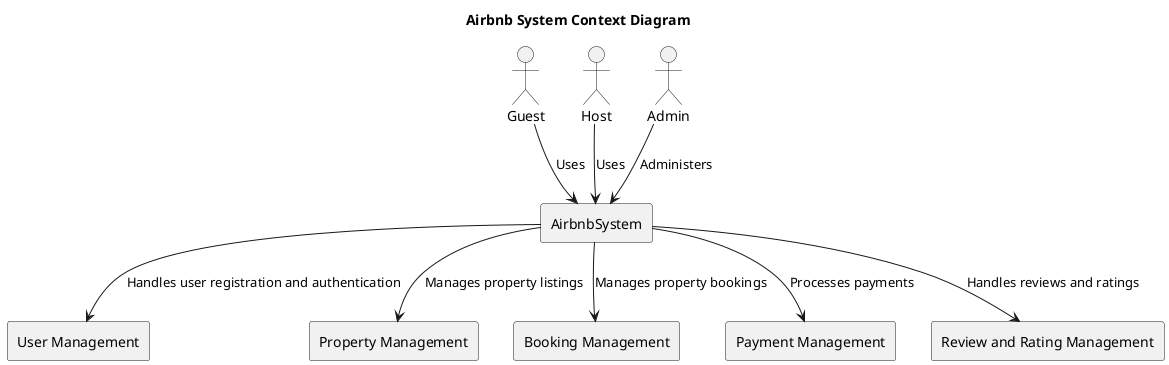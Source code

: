 @startuml
title Airbnb System Context Diagram

actor Guest
actor Host
actor Admin
rectangle AirbnbSystem

Guest --> AirbnbSystem : Uses
Host --> AirbnbSystem : Uses
Admin --> AirbnbSystem : Administers

rectangle "User Management" {
  AirbnbSystem --> "User Management" : Handles user registration and authentication
}

rectangle "Property Management" {
  AirbnbSystem --> "Property Management" : Manages property listings
}

rectangle "Booking Management" {
  AirbnbSystem --> "Booking Management" : Manages property bookings
}

rectangle "Payment Management" {
  AirbnbSystem --> "Payment Management" : Processes payments
}

rectangle "Review and Rating Management" {
  AirbnbSystem --> "Review and Rating Management" : Handles reviews and ratings
}

@enduml
